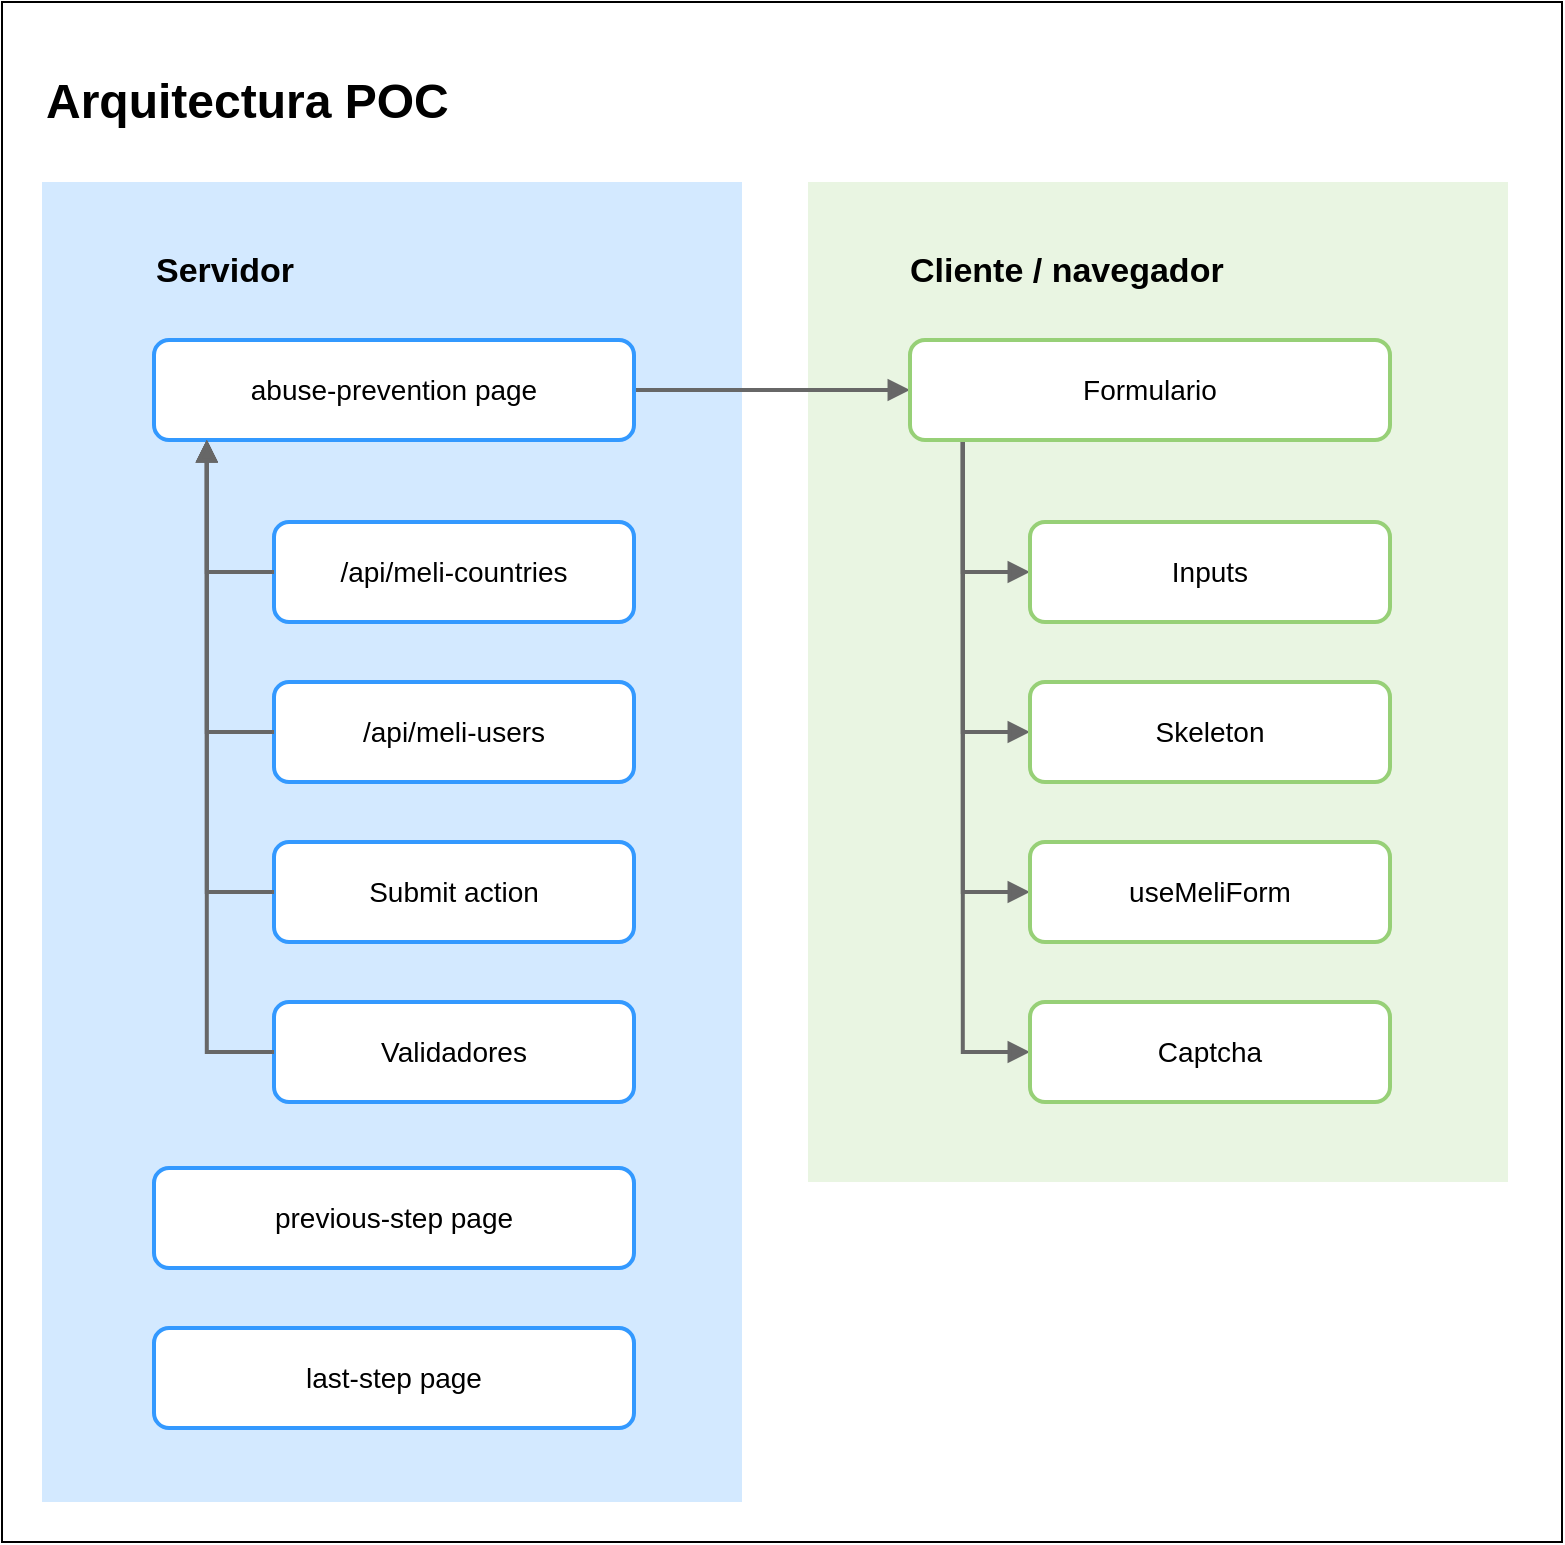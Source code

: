 <mxfile version="26.2.14">
  <diagram name="Página-1" id="WN__mz2K_8U9A69sSjbv">
    <mxGraphModel dx="1426" dy="751" grid="1" gridSize="10" guides="1" tooltips="1" connect="1" arrows="1" fold="1" page="1" pageScale="1" pageWidth="827" pageHeight="1169" math="0" shadow="0">
      <root>
        <mxCell id="0" />
        <mxCell id="1" parent="0" />
        <mxCell id="91rysiQ5mIuFQA3ac_O3-32" value="" style="rounded=0;whiteSpace=wrap;html=1;" vertex="1" parent="1">
          <mxGeometry x="20" y="70" width="780" height="770" as="geometry" />
        </mxCell>
        <mxCell id="91rysiQ5mIuFQA3ac_O3-28" value="" style="rounded=0;whiteSpace=wrap;html=1;strokeColor=none;align=center;verticalAlign=middle;fontFamily=Helvetica;fontSize=12;fontColor=default;fillColor=#E9F5E2;rotation=0;" vertex="1" parent="1">
          <mxGeometry x="423" y="160" width="350" height="500" as="geometry">
            <mxPoint as="offset" />
          </mxGeometry>
        </mxCell>
        <mxCell id="91rysiQ5mIuFQA3ac_O3-26" value="" style="rounded=0;whiteSpace=wrap;html=1;strokeColor=none;align=center;verticalAlign=middle;fontFamily=Helvetica;fontSize=12;fontColor=default;fillColor=#D3E9FF;rotation=0;" vertex="1" parent="1">
          <mxGeometry x="40" y="160" width="350" height="660" as="geometry">
            <mxPoint as="offset" />
          </mxGeometry>
        </mxCell>
        <mxCell id="91rysiQ5mIuFQA3ac_O3-19" style="edgeStyle=orthogonalEdgeStyle;rounded=0;orthogonalLoop=1;jettySize=auto;html=1;exitX=1;exitY=0.5;exitDx=0;exitDy=0;exitPerimeter=0;entryX=0;entryY=0.5;entryDx=0;entryDy=0;strokeColor=#676767;strokeWidth=2;align=center;verticalAlign=middle;fontFamily=Helvetica;fontSize=11;fontColor=default;labelBackgroundColor=default;endArrow=block;endFill=1;" edge="1" parent="1" source="91rysiQ5mIuFQA3ac_O3-1" target="91rysiQ5mIuFQA3ac_O3-2">
          <mxGeometry relative="1" as="geometry" />
        </mxCell>
        <mxCell id="91rysiQ5mIuFQA3ac_O3-1" value="abuse-prevention page" style="rounded=1;whiteSpace=wrap;html=1;fontSize=14;strokeWidth=2;strokeColor=#3399FF;points=[[0,0,0,0,0],[0,0.25,0,0,0],[0,0.5,0,0,0],[0,0.75,0,0,0],[0,1,0,0,0],[0.11,1,0,0,0],[0.25,0,0,0,0],[0.25,1,0,0,0],[0.5,0,0,0,0],[0.5,1,0,0,0],[0.75,0,0,0,0],[0.75,1,0,0,0],[1,0,0,0,0],[1,0.25,0,0,0],[1,0.5,0,0,0],[1,0.75,0,0,0],[1,1,0,0,0]];" vertex="1" parent="1">
          <mxGeometry x="96" y="239" width="240" height="50" as="geometry" />
        </mxCell>
        <mxCell id="91rysiQ5mIuFQA3ac_O3-20" style="edgeStyle=orthogonalEdgeStyle;rounded=0;orthogonalLoop=1;jettySize=auto;html=1;exitX=0.11;exitY=1;exitDx=0;exitDy=1;exitPerimeter=0;entryX=0;entryY=0.5;entryDx=0;entryDy=0;strokeColor=#676767;strokeWidth=2;align=center;verticalAlign=middle;fontFamily=Helvetica;fontSize=11;fontColor=default;labelBackgroundColor=default;endArrow=block;endFill=1;" edge="1" parent="1" source="91rysiQ5mIuFQA3ac_O3-2" target="91rysiQ5mIuFQA3ac_O3-3">
          <mxGeometry relative="1" as="geometry" />
        </mxCell>
        <mxCell id="91rysiQ5mIuFQA3ac_O3-21" style="edgeStyle=orthogonalEdgeStyle;rounded=0;orthogonalLoop=1;jettySize=auto;html=1;exitX=0.11;exitY=1;exitDx=0;exitDy=1;exitPerimeter=0;entryX=0;entryY=0.5;entryDx=0;entryDy=0;strokeColor=#676767;strokeWidth=2;align=center;verticalAlign=middle;fontFamily=Helvetica;fontSize=11;fontColor=default;labelBackgroundColor=default;endArrow=block;endFill=1;" edge="1" parent="1" source="91rysiQ5mIuFQA3ac_O3-2" target="91rysiQ5mIuFQA3ac_O3-4">
          <mxGeometry relative="1" as="geometry" />
        </mxCell>
        <mxCell id="91rysiQ5mIuFQA3ac_O3-22" style="edgeStyle=orthogonalEdgeStyle;rounded=0;orthogonalLoop=1;jettySize=auto;html=1;exitX=0.11;exitY=1;exitDx=0;exitDy=1;exitPerimeter=0;entryX=0;entryY=0.5;entryDx=0;entryDy=0;strokeColor=#676767;strokeWidth=2;align=center;verticalAlign=middle;fontFamily=Helvetica;fontSize=11;fontColor=default;labelBackgroundColor=default;endArrow=block;endFill=1;" edge="1" parent="1" source="91rysiQ5mIuFQA3ac_O3-2" target="91rysiQ5mIuFQA3ac_O3-17">
          <mxGeometry relative="1" as="geometry" />
        </mxCell>
        <mxCell id="91rysiQ5mIuFQA3ac_O3-23" style="edgeStyle=orthogonalEdgeStyle;rounded=0;orthogonalLoop=1;jettySize=auto;html=1;exitX=0.11;exitY=1;exitDx=0;exitDy=1;exitPerimeter=0;entryX=0;entryY=0.5;entryDx=0;entryDy=0;strokeColor=#676767;strokeWidth=2;align=center;verticalAlign=middle;fontFamily=Helvetica;fontSize=11;fontColor=default;labelBackgroundColor=default;endArrow=block;endFill=1;" edge="1" parent="1" source="91rysiQ5mIuFQA3ac_O3-2" target="91rysiQ5mIuFQA3ac_O3-18">
          <mxGeometry relative="1" as="geometry" />
        </mxCell>
        <mxCell id="91rysiQ5mIuFQA3ac_O3-2" value="Formulario" style="rounded=1;whiteSpace=wrap;html=1;fontSize=14;strokeWidth=2;strokeColor=#97D077;points=[[0,0,0,0,0],[0,0.25,0,0,0],[0,0.5,0,0,0],[0,0.75,0,0,0],[0,1,0,0,0],[0.11,1,0,0,1],[0.25,0,0,0,0],[0.25,1,0,0,0],[0.5,0,0,0,0],[0.5,1,0,0,0],[0.75,0,0,0,0],[0.75,1,0,0,0],[1,0,0,0,0],[1,0.25,0,0,0],[1,0.5,0,0,0],[1,0.75,0,0,0],[1,1,0,0,0]];" vertex="1" parent="1">
          <mxGeometry x="474" y="239" width="240" height="50" as="geometry" />
        </mxCell>
        <mxCell id="91rysiQ5mIuFQA3ac_O3-3" value="Inputs" style="rounded=1;whiteSpace=wrap;html=1;fontSize=14;strokeWidth=2;strokeColor=#97D077;" vertex="1" parent="1">
          <mxGeometry x="534" y="330" width="180" height="50" as="geometry" />
        </mxCell>
        <mxCell id="91rysiQ5mIuFQA3ac_O3-4" value="Skeleton" style="rounded=1;whiteSpace=wrap;html=1;fontSize=14;strokeWidth=2;strokeColor=#97D077;" vertex="1" parent="1">
          <mxGeometry x="534" y="410" width="180" height="50" as="geometry" />
        </mxCell>
        <mxCell id="91rysiQ5mIuFQA3ac_O3-5" value="/api/meli-countries" style="rounded=1;whiteSpace=wrap;html=1;fontSize=14;strokeWidth=2;strokeColor=#3399FF;" vertex="1" parent="1">
          <mxGeometry x="156" y="330" width="180" height="50" as="geometry" />
        </mxCell>
        <mxCell id="91rysiQ5mIuFQA3ac_O3-6" value="/api/meli-users" style="rounded=1;whiteSpace=wrap;html=1;fontSize=14;strokeWidth=2;strokeColor=#3399FF;" vertex="1" parent="1">
          <mxGeometry x="156" y="410" width="180" height="50" as="geometry" />
        </mxCell>
        <mxCell id="91rysiQ5mIuFQA3ac_O3-7" value="Submit action" style="rounded=1;whiteSpace=wrap;html=1;fontSize=14;strokeWidth=2;strokeColor=#3399FF;" vertex="1" parent="1">
          <mxGeometry x="156" y="490" width="180" height="50" as="geometry" />
        </mxCell>
        <mxCell id="91rysiQ5mIuFQA3ac_O3-8" value="Validadores" style="rounded=1;whiteSpace=wrap;html=1;fontSize=14;strokeWidth=2;strokeColor=#3399FF;" vertex="1" parent="1">
          <mxGeometry x="156" y="570" width="180" height="50" as="geometry" />
        </mxCell>
        <mxCell id="91rysiQ5mIuFQA3ac_O3-10" style="edgeStyle=orthogonalEdgeStyle;rounded=0;orthogonalLoop=1;jettySize=auto;html=1;exitX=0;exitY=0.5;exitDx=0;exitDy=0;strokeWidth=2;strokeColor=#676767;endArrow=block;endFill=1;entryX=0.11;entryY=1;entryDx=0;entryDy=0;entryPerimeter=0;" edge="1" parent="1" source="91rysiQ5mIuFQA3ac_O3-5" target="91rysiQ5mIuFQA3ac_O3-1">
          <mxGeometry relative="1" as="geometry">
            <mxPoint x="119" y="260" as="targetPoint" />
          </mxGeometry>
        </mxCell>
        <mxCell id="91rysiQ5mIuFQA3ac_O3-14" style="edgeStyle=orthogonalEdgeStyle;rounded=0;orthogonalLoop=1;jettySize=auto;html=1;exitX=0;exitY=0.5;exitDx=0;exitDy=0;entryX=0.11;entryY=1;entryDx=0;entryDy=0;entryPerimeter=0;strokeColor=#676767;strokeWidth=2;align=center;verticalAlign=middle;fontFamily=Helvetica;fontSize=11;fontColor=default;labelBackgroundColor=default;endArrow=block;endFill=1;" edge="1" parent="1" source="91rysiQ5mIuFQA3ac_O3-6" target="91rysiQ5mIuFQA3ac_O3-1">
          <mxGeometry relative="1" as="geometry" />
        </mxCell>
        <mxCell id="91rysiQ5mIuFQA3ac_O3-15" style="edgeStyle=orthogonalEdgeStyle;rounded=0;orthogonalLoop=1;jettySize=auto;html=1;exitX=0;exitY=0.5;exitDx=0;exitDy=0;entryX=0.11;entryY=1;entryDx=0;entryDy=0;entryPerimeter=0;strokeColor=#676767;strokeWidth=2;align=center;verticalAlign=middle;fontFamily=Helvetica;fontSize=11;fontColor=default;labelBackgroundColor=default;endArrow=block;endFill=1;" edge="1" parent="1" source="91rysiQ5mIuFQA3ac_O3-7" target="91rysiQ5mIuFQA3ac_O3-1">
          <mxGeometry relative="1" as="geometry" />
        </mxCell>
        <mxCell id="91rysiQ5mIuFQA3ac_O3-16" style="edgeStyle=orthogonalEdgeStyle;rounded=0;orthogonalLoop=1;jettySize=auto;html=1;exitX=0;exitY=0.5;exitDx=0;exitDy=0;entryX=0.11;entryY=1;entryDx=0;entryDy=0;entryPerimeter=0;strokeColor=#676767;strokeWidth=2;align=center;verticalAlign=middle;fontFamily=Helvetica;fontSize=11;fontColor=default;labelBackgroundColor=default;endArrow=block;endFill=1;" edge="1" parent="1" source="91rysiQ5mIuFQA3ac_O3-8" target="91rysiQ5mIuFQA3ac_O3-1">
          <mxGeometry relative="1" as="geometry" />
        </mxCell>
        <mxCell id="91rysiQ5mIuFQA3ac_O3-17" value="useMeliForm" style="rounded=1;whiteSpace=wrap;html=1;fontSize=14;strokeWidth=2;strokeColor=#97D077;" vertex="1" parent="1">
          <mxGeometry x="534" y="490" width="180" height="50" as="geometry" />
        </mxCell>
        <mxCell id="91rysiQ5mIuFQA3ac_O3-18" value="Captcha" style="rounded=1;whiteSpace=wrap;html=1;fontSize=14;strokeWidth=2;strokeColor=#97D077;" vertex="1" parent="1">
          <mxGeometry x="534" y="570" width="180" height="50" as="geometry" />
        </mxCell>
        <mxCell id="91rysiQ5mIuFQA3ac_O3-27" value="Servidor" style="text;html=1;align=left;verticalAlign=middle;resizable=0;points=[];autosize=1;strokeColor=none;fillColor=none;fontSize=17;fontStyle=1" vertex="1" parent="1">
          <mxGeometry x="95" y="190" width="90" height="30" as="geometry" />
        </mxCell>
        <mxCell id="91rysiQ5mIuFQA3ac_O3-29" value="Cliente / navegador" style="text;html=1;align=left;verticalAlign=middle;resizable=0;points=[];autosize=1;strokeColor=none;fillColor=none;fontSize=17;fontStyle=1" vertex="1" parent="1">
          <mxGeometry x="472" y="190" width="170" height="30" as="geometry" />
        </mxCell>
        <mxCell id="91rysiQ5mIuFQA3ac_O3-30" value="previous-step page" style="rounded=1;whiteSpace=wrap;html=1;fontSize=14;strokeWidth=2;strokeColor=#3399FF;points=[[0,0,0,0,0],[0,0.25,0,0,0],[0,0.5,0,0,0],[0,0.75,0,0,0],[0,1,0,0,0],[0.11,1,0,0,0],[0.25,0,0,0,0],[0.25,1,0,0,0],[0.5,0,0,0,0],[0.5,1,0,0,0],[0.75,0,0,0,0],[0.75,1,0,0,0],[1,0,0,0,0],[1,0.25,0,0,0],[1,0.5,0,0,0],[1,0.75,0,0,0],[1,1,0,0,0]];" vertex="1" parent="1">
          <mxGeometry x="96" y="653" width="240" height="50" as="geometry" />
        </mxCell>
        <mxCell id="91rysiQ5mIuFQA3ac_O3-31" value="last-step page" style="rounded=1;whiteSpace=wrap;html=1;fontSize=14;strokeWidth=2;strokeColor=#3399FF;points=[[0,0,0,0,0],[0,0.25,0,0,0],[0,0.5,0,0,0],[0,0.75,0,0,0],[0,1,0,0,0],[0.11,1,0,0,0],[0.25,0,0,0,0],[0.25,1,0,0,0],[0.5,0,0,0,0],[0.5,1,0,0,0],[0.75,0,0,0,0],[0.75,1,0,0,0],[1,0,0,0,0],[1,0.25,0,0,0],[1,0.5,0,0,0],[1,0.75,0,0,0],[1,1,0,0,0]];" vertex="1" parent="1">
          <mxGeometry x="96" y="733" width="240" height="50" as="geometry" />
        </mxCell>
        <mxCell id="91rysiQ5mIuFQA3ac_O3-33" value="&lt;font style=&quot;font-size: 24px;&quot;&gt;&lt;b&gt;Arquitectura POC&lt;/b&gt;&lt;/font&gt;" style="text;html=1;align=left;verticalAlign=middle;resizable=0;points=[];autosize=1;strokeColor=none;fillColor=none;" vertex="1" parent="1">
          <mxGeometry x="40" y="100" width="220" height="40" as="geometry" />
        </mxCell>
      </root>
    </mxGraphModel>
  </diagram>
</mxfile>
